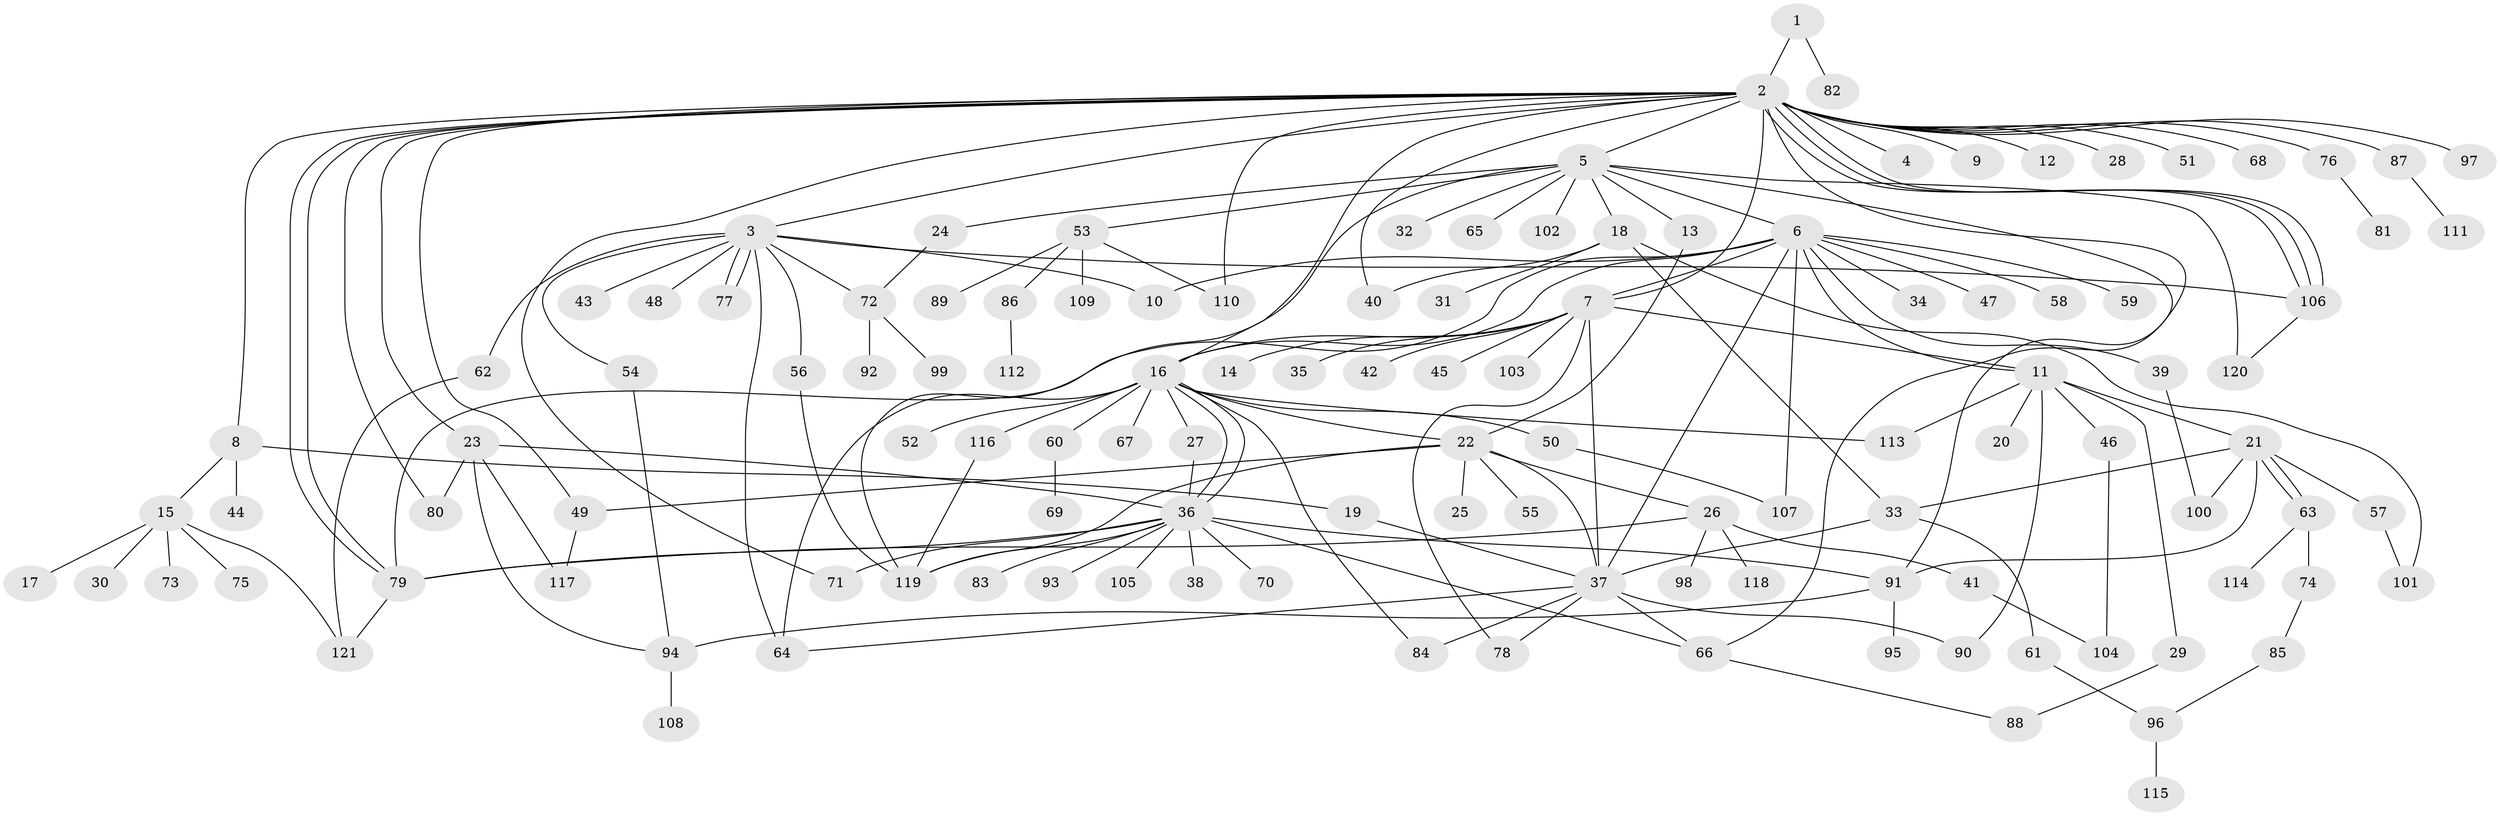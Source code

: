 // coarse degree distribution, {1: 0.4777777777777778, 26: 0.011111111111111112, 10: 0.022222222222222223, 15: 0.011111111111111112, 12: 0.011111111111111112, 4: 0.06666666666666667, 2: 0.23333333333333334, 8: 0.011111111111111112, 5: 0.044444444444444446, 14: 0.011111111111111112, 7: 0.022222222222222223, 9: 0.011111111111111112, 13: 0.011111111111111112, 11: 0.011111111111111112, 3: 0.03333333333333333, 6: 0.011111111111111112}
// Generated by graph-tools (version 1.1) at 2025/51/02/27/25 19:51:54]
// undirected, 121 vertices, 175 edges
graph export_dot {
graph [start="1"]
  node [color=gray90,style=filled];
  1;
  2;
  3;
  4;
  5;
  6;
  7;
  8;
  9;
  10;
  11;
  12;
  13;
  14;
  15;
  16;
  17;
  18;
  19;
  20;
  21;
  22;
  23;
  24;
  25;
  26;
  27;
  28;
  29;
  30;
  31;
  32;
  33;
  34;
  35;
  36;
  37;
  38;
  39;
  40;
  41;
  42;
  43;
  44;
  45;
  46;
  47;
  48;
  49;
  50;
  51;
  52;
  53;
  54;
  55;
  56;
  57;
  58;
  59;
  60;
  61;
  62;
  63;
  64;
  65;
  66;
  67;
  68;
  69;
  70;
  71;
  72;
  73;
  74;
  75;
  76;
  77;
  78;
  79;
  80;
  81;
  82;
  83;
  84;
  85;
  86;
  87;
  88;
  89;
  90;
  91;
  92;
  93;
  94;
  95;
  96;
  97;
  98;
  99;
  100;
  101;
  102;
  103;
  104;
  105;
  106;
  107;
  108;
  109;
  110;
  111;
  112;
  113;
  114;
  115;
  116;
  117;
  118;
  119;
  120;
  121;
  1 -- 2;
  1 -- 82;
  2 -- 3;
  2 -- 4;
  2 -- 5;
  2 -- 7;
  2 -- 8;
  2 -- 9;
  2 -- 12;
  2 -- 16;
  2 -- 23;
  2 -- 28;
  2 -- 40;
  2 -- 49;
  2 -- 51;
  2 -- 66;
  2 -- 68;
  2 -- 71;
  2 -- 76;
  2 -- 79;
  2 -- 79;
  2 -- 80;
  2 -- 87;
  2 -- 97;
  2 -- 106;
  2 -- 106;
  2 -- 106;
  2 -- 110;
  3 -- 10;
  3 -- 43;
  3 -- 48;
  3 -- 54;
  3 -- 56;
  3 -- 62;
  3 -- 64;
  3 -- 72;
  3 -- 77;
  3 -- 77;
  3 -- 106;
  5 -- 6;
  5 -- 13;
  5 -- 18;
  5 -- 24;
  5 -- 32;
  5 -- 53;
  5 -- 65;
  5 -- 91;
  5 -- 102;
  5 -- 119;
  5 -- 120;
  6 -- 7;
  6 -- 10;
  6 -- 11;
  6 -- 16;
  6 -- 34;
  6 -- 37;
  6 -- 39;
  6 -- 47;
  6 -- 58;
  6 -- 59;
  6 -- 79;
  6 -- 107;
  7 -- 11;
  7 -- 14;
  7 -- 16;
  7 -- 35;
  7 -- 37;
  7 -- 42;
  7 -- 45;
  7 -- 78;
  7 -- 103;
  8 -- 15;
  8 -- 19;
  8 -- 44;
  11 -- 20;
  11 -- 21;
  11 -- 29;
  11 -- 46;
  11 -- 90;
  11 -- 113;
  13 -- 22;
  15 -- 17;
  15 -- 30;
  15 -- 73;
  15 -- 75;
  15 -- 121;
  16 -- 22;
  16 -- 27;
  16 -- 36;
  16 -- 36;
  16 -- 50;
  16 -- 52;
  16 -- 60;
  16 -- 64;
  16 -- 67;
  16 -- 84;
  16 -- 113;
  16 -- 116;
  18 -- 31;
  18 -- 33;
  18 -- 40;
  18 -- 101;
  19 -- 37;
  21 -- 33;
  21 -- 57;
  21 -- 63;
  21 -- 63;
  21 -- 91;
  21 -- 100;
  22 -- 25;
  22 -- 26;
  22 -- 37;
  22 -- 49;
  22 -- 55;
  22 -- 119;
  23 -- 36;
  23 -- 80;
  23 -- 94;
  23 -- 117;
  24 -- 72;
  26 -- 41;
  26 -- 79;
  26 -- 98;
  26 -- 118;
  27 -- 36;
  29 -- 88;
  33 -- 37;
  33 -- 61;
  36 -- 38;
  36 -- 66;
  36 -- 70;
  36 -- 71;
  36 -- 79;
  36 -- 83;
  36 -- 91;
  36 -- 93;
  36 -- 105;
  36 -- 119;
  37 -- 64;
  37 -- 66;
  37 -- 78;
  37 -- 84;
  37 -- 90;
  39 -- 100;
  41 -- 104;
  46 -- 104;
  49 -- 117;
  50 -- 107;
  53 -- 86;
  53 -- 89;
  53 -- 109;
  53 -- 110;
  54 -- 94;
  56 -- 119;
  57 -- 101;
  60 -- 69;
  61 -- 96;
  62 -- 121;
  63 -- 74;
  63 -- 114;
  66 -- 88;
  72 -- 92;
  72 -- 99;
  74 -- 85;
  76 -- 81;
  79 -- 121;
  85 -- 96;
  86 -- 112;
  87 -- 111;
  91 -- 94;
  91 -- 95;
  94 -- 108;
  96 -- 115;
  106 -- 120;
  116 -- 119;
}
